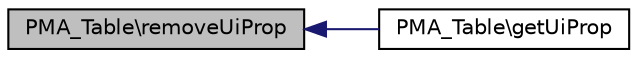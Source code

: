 digraph G
{
  edge [fontname="Helvetica",fontsize="10",labelfontname="Helvetica",labelfontsize="10"];
  node [fontname="Helvetica",fontsize="10",shape=record];
  rankdir="LR";
  Node1 [label="PMA_Table\\removeUiProp",height=0.2,width=0.4,color="black", fillcolor="grey75", style="filled" fontcolor="black"];
  Node1 -> Node2 [dir="back",color="midnightblue",fontsize="10",style="solid",fontname="Helvetica"];
  Node2 [label="PMA_Table\\getUiProp",height=0.2,width=0.4,color="black", fillcolor="white", style="filled",URL="$classPMA__Table.html#a15649aedf83cf885270fd35489e16a62",tooltip="Get a property from UI preferences."];
}
